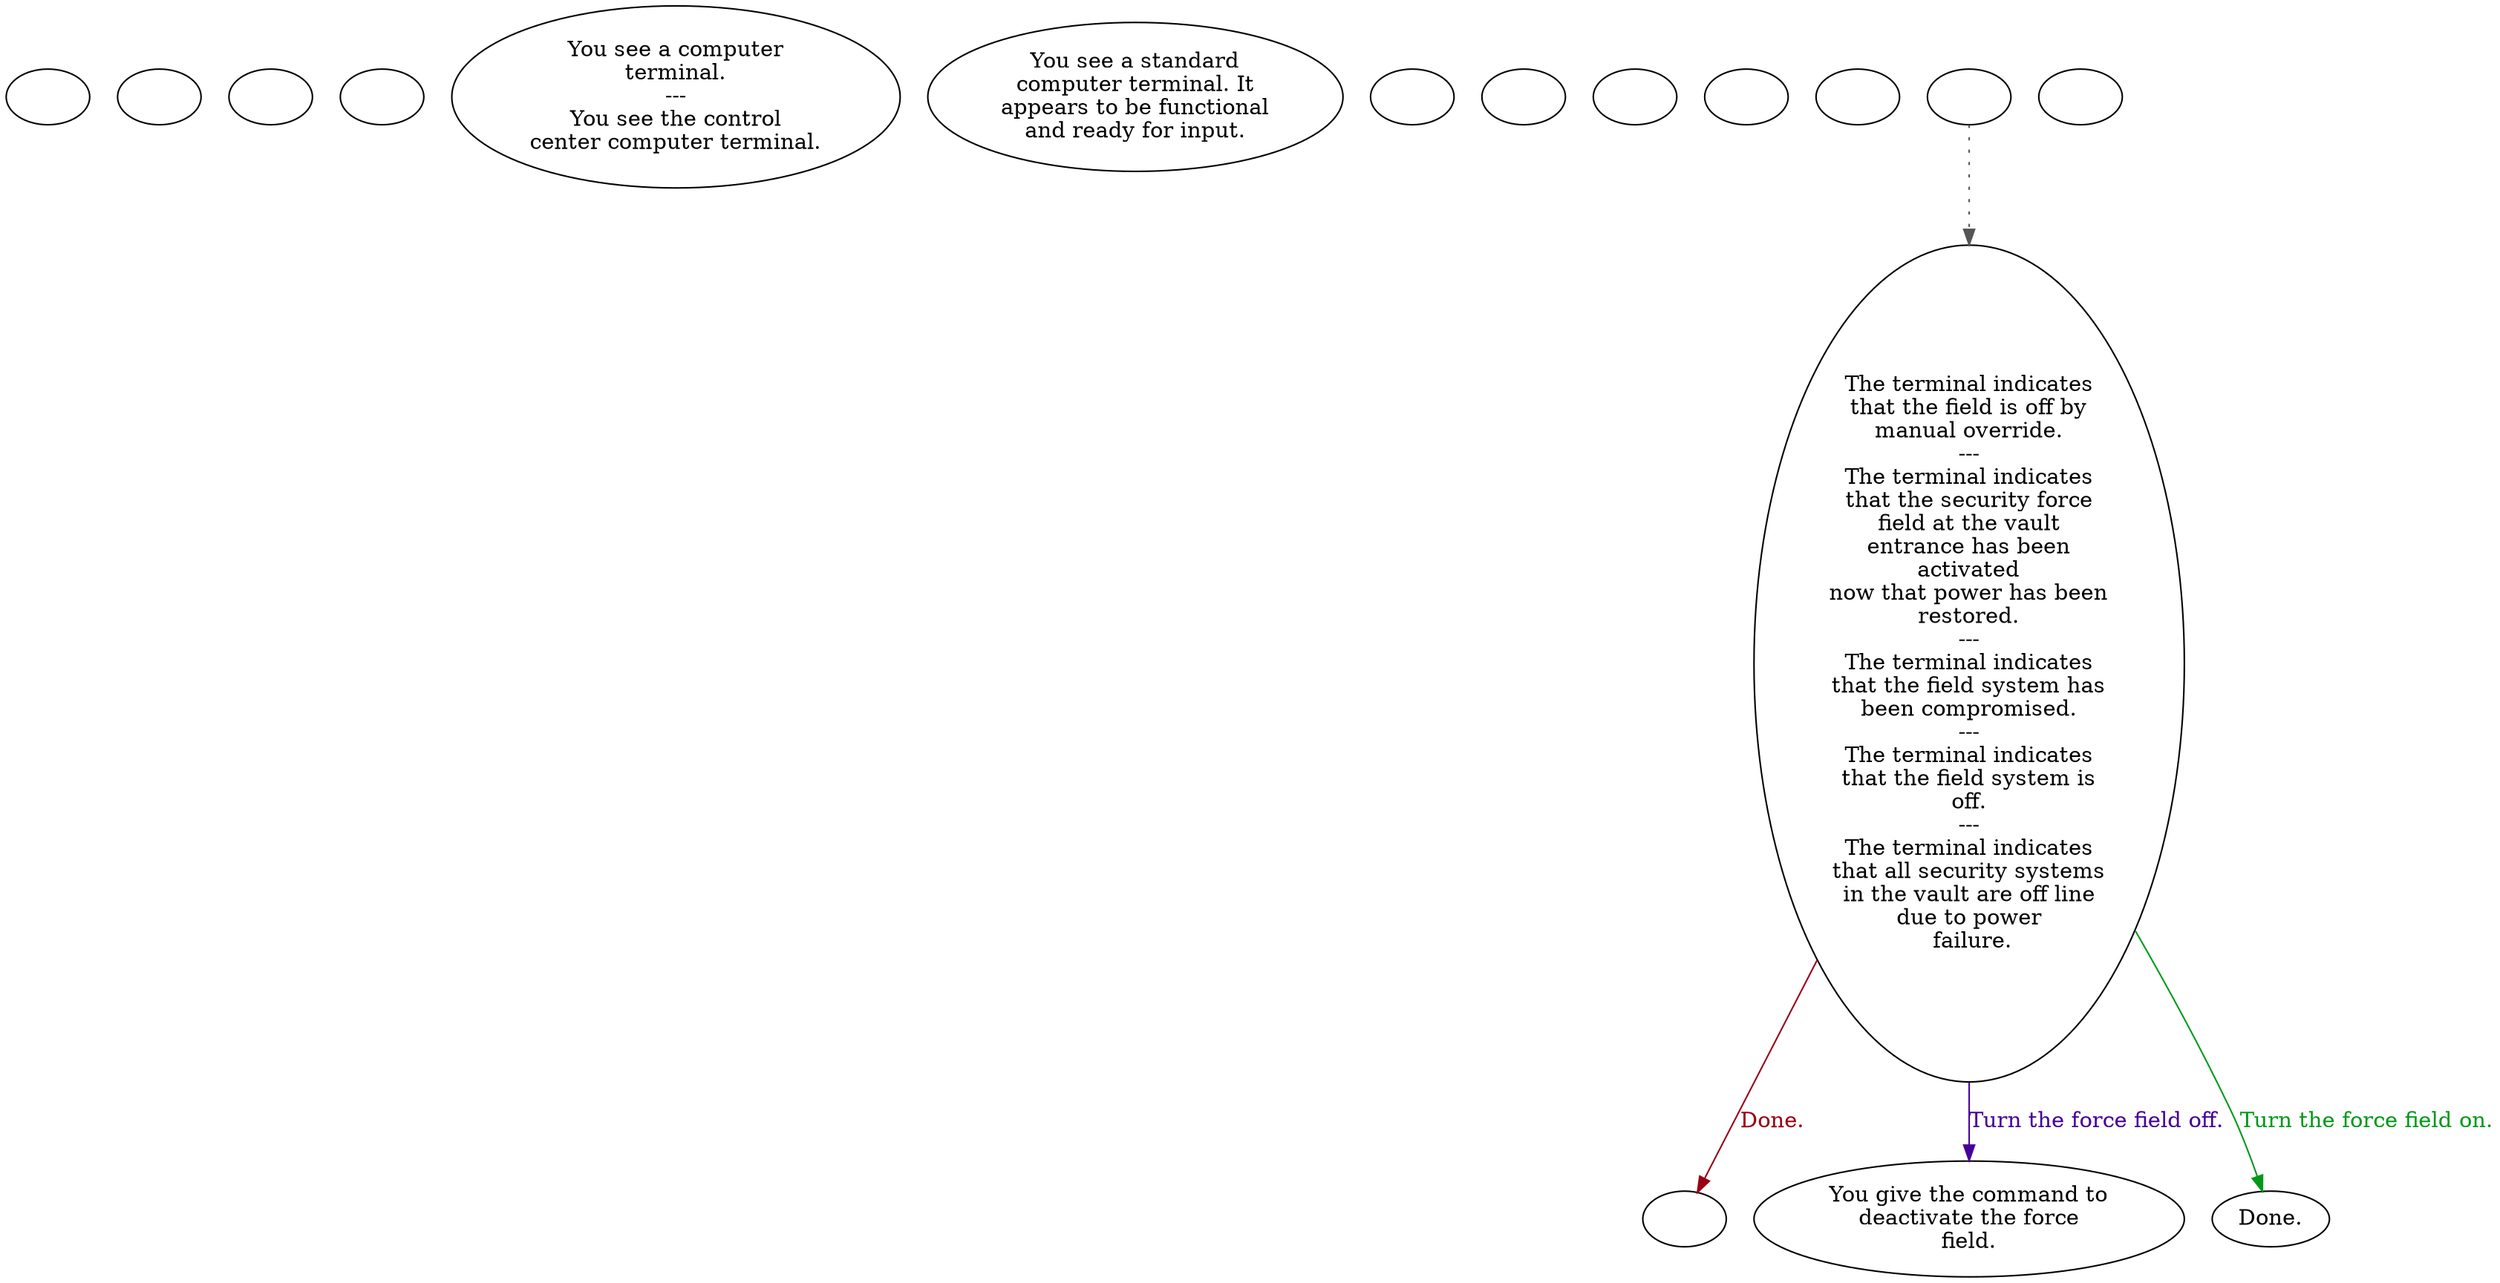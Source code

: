 digraph bscomp3 {
  "checkPartyMembersNearDoor" [style=filled       fillcolor="#FFFFFF"       color="#000000"]
  "checkPartyMembersNearDoor" [label=""]
  "getTimeBit" [style=filled       fillcolor="#FFFFFF"       color="#000000"]
  "getTimeBit" [label=""]
  "start" [style=filled       fillcolor="#FFFFFF"       color="#000000"]
  "start" [label=""]
  "use_p_proc" [style=filled       fillcolor="#FFFFFF"       color="#000000"]
  "use_p_proc" [label=""]
  "look_at_p_proc" [style=filled       fillcolor="#FFFFFF"       color="#000000"]
  "look_at_p_proc" [label="You see a computer\nterminal.\n---\nYou see the control\ncenter computer terminal."]
  "description_p_proc" [style=filled       fillcolor="#FFFFFF"       color="#000000"]
  "description_p_proc" [label="You see a standard\ncomputer terminal. It\nappears to be functional\nand ready for input."]
  "use_skill_on_p_proc" [style=filled       fillcolor="#FFFFFF"       color="#000000"]
  "use_skill_on_p_proc" [label=""]
  "use_obj_on_p_proc" [style=filled       fillcolor="#FFFFFF"       color="#000000"]
  "use_obj_on_p_proc" [label=""]
  "damage_p_proc" [style=filled       fillcolor="#FFFFFF"       color="#000000"]
  "damage_p_proc" [label=""]
  "map_enter_p_proc" [style=filled       fillcolor="#FFFFFF"       color="#000000"]
  "map_enter_p_proc" [label=""]
  "map_update_p_proc" [style=filled       fillcolor="#FFFFFF"       color="#000000"]
  "map_update_p_proc" [label=""]
  "talk_p_proc" [style=filled       fillcolor="#FFFFFF"       color="#000000"]
  "talk_p_proc" -> "Node001" [style=dotted color="#555555"]
  "talk_p_proc" [label=""]
  "Node999" [style=filled       fillcolor="#FFFFFF"       color="#000000"]
  "Node999" [label=""]
  "Node001" [style=filled       fillcolor="#FFFFFF"       color="#000000"]
  "Node001" [label="The terminal indicates\nthat the field is off by\nmanual override.\n---\nThe terminal indicates\nthat the security force\nfield at the vault\nentrance has been\nactivated\nnow that power has been\nrestored.\n---\nThe terminal indicates\nthat the field system has\nbeen compromised.\n---\nThe terminal indicates\nthat the field system is\noff.\n---\nThe terminal indicates\nthat all security systems\nin the vault are off line\ndue to power\n failure."]
  "Node001" -> "Node002" [label="Turn the force field off." color="#460099" fontcolor="#460099"]
  "Node001" -> "Node003" [label="Turn the force field on." color="#009919" fontcolor="#009919"]
  "Node001" -> "Node999" [label="Done." color="#990014" fontcolor="#990014"]
  "Node002" [style=filled       fillcolor="#FFFFFF"       color="#000000"]
  "Node002" [label="You give the command to\ndeactivate the force\nfield."]
  "Node003" [style=filled       fillcolor="#FFFFFF"       color="#000000"]
  "Node003" [label="Done."]
  "timed_event_p_proc" [style=filled       fillcolor="#FFFFFF"       color="#000000"]
  "timed_event_p_proc" [label=""]
}